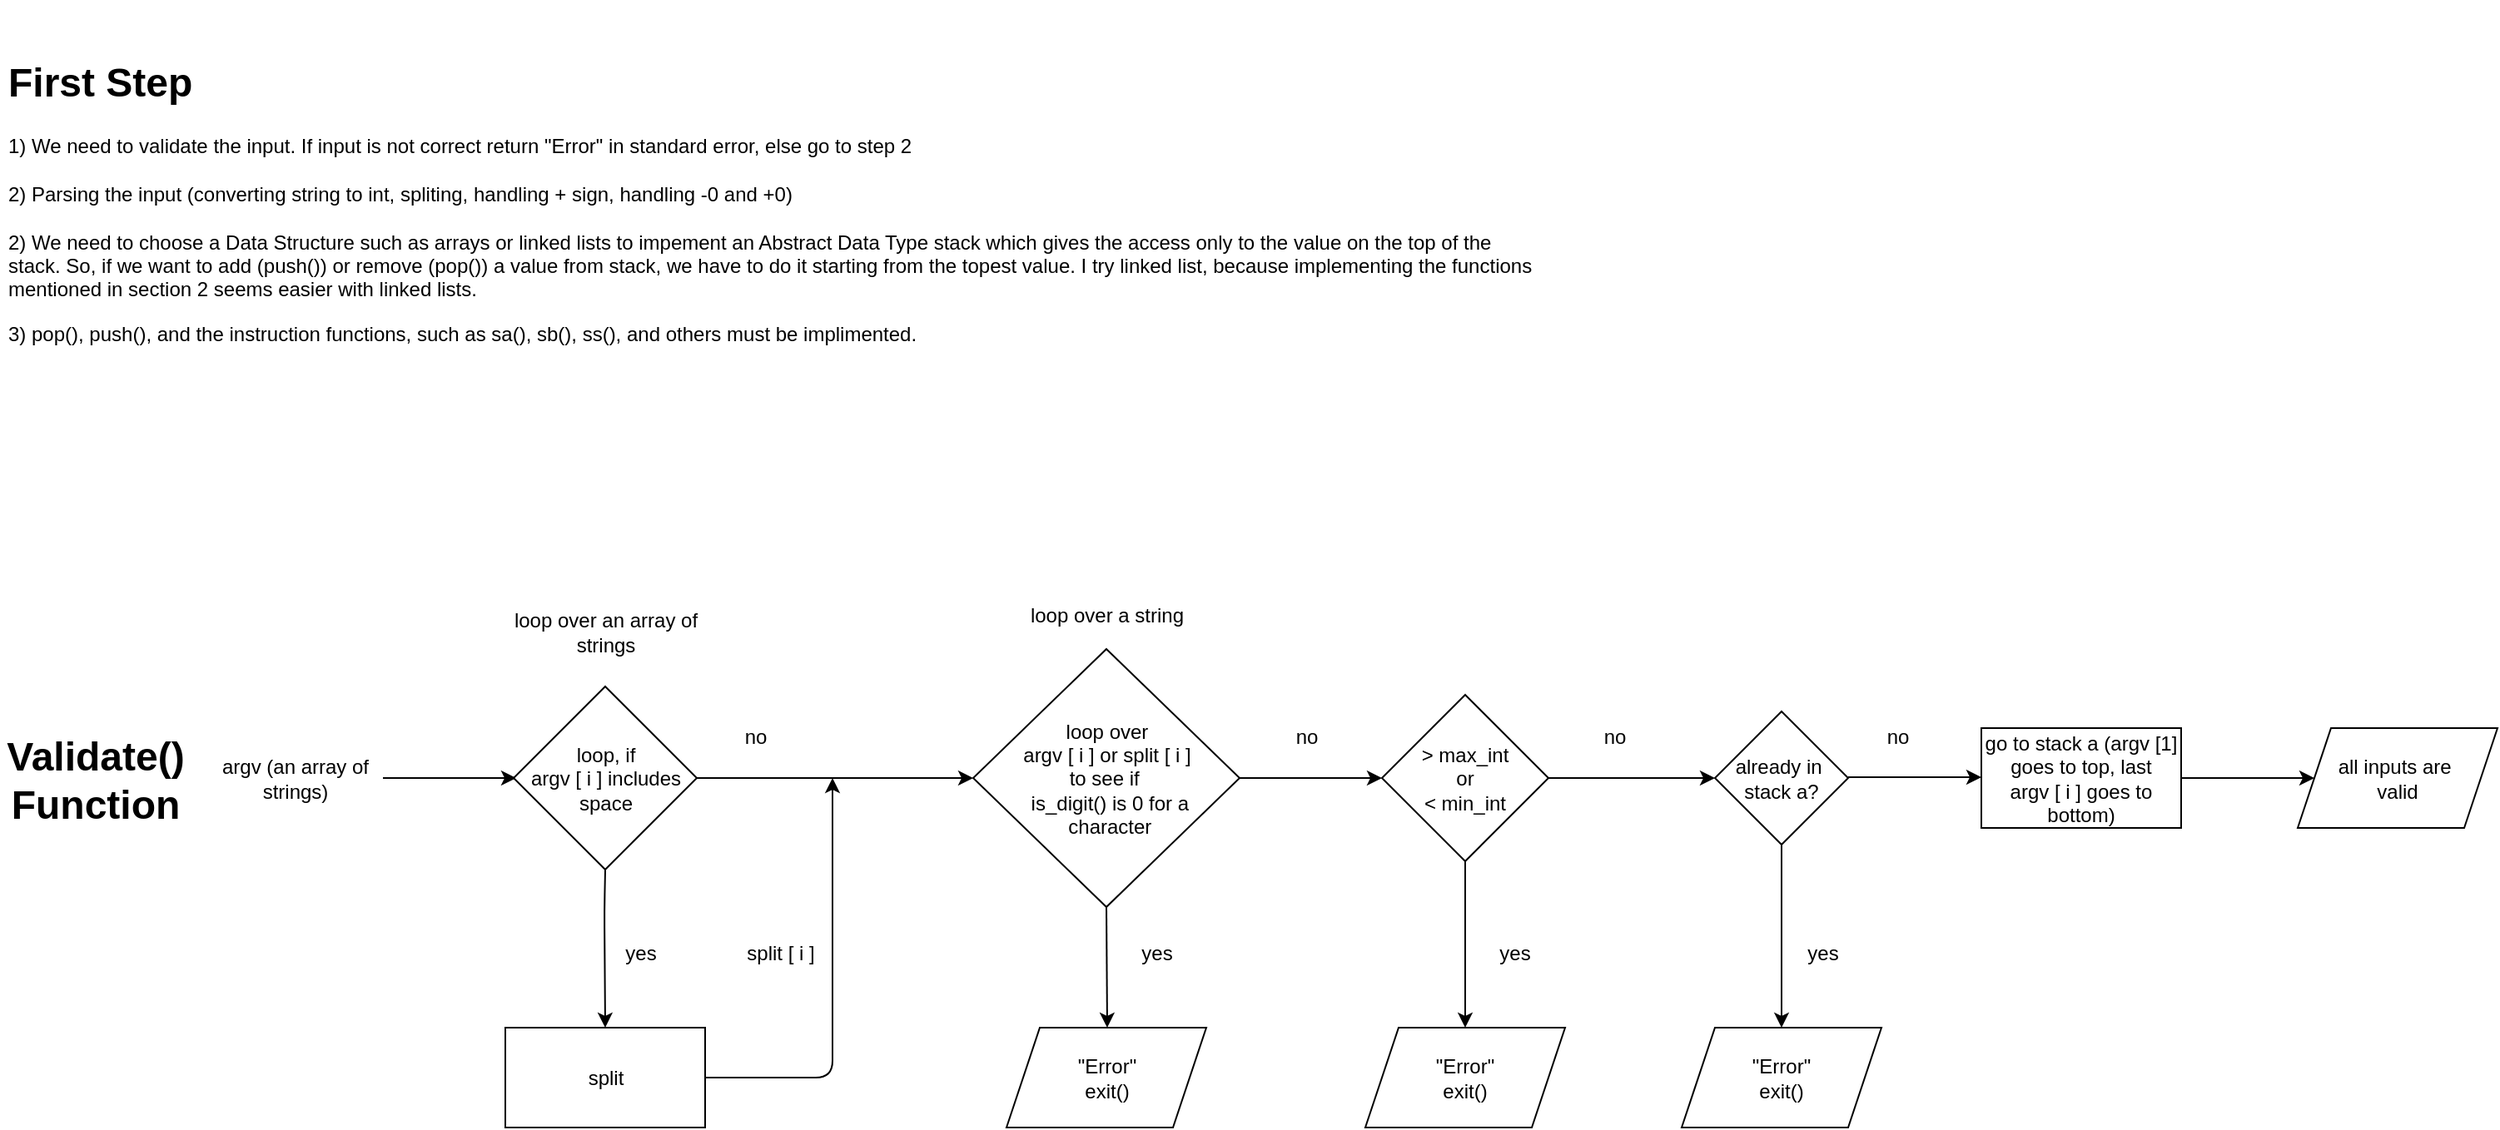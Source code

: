 <mxfile>
    <diagram id="0kl2FxtpxsIVNDlHt7WS" name="Page-1">
        <mxGraphModel dx="1683" dy="1222" grid="1" gridSize="10" guides="1" tooltips="1" connect="1" arrows="1" fold="1" page="1" pageScale="1" pageWidth="3300" pageHeight="4681" math="0" shadow="0">
            <root>
                <mxCell id="0"/>
                <mxCell id="1" parent="0"/>
                <mxCell id="45" value="&lt;h1&gt;&lt;br&gt;&lt;/h1&gt;" style="text;html=1;strokeColor=none;fillColor=none;spacing=5;spacingTop=-20;whiteSpace=wrap;overflow=hidden;rounded=0;" parent="1" vertex="1">
                    <mxGeometry x="40" y="30" width="190" height="120" as="geometry"/>
                </mxCell>
                <mxCell id="46" value="&lt;h1&gt;First Step&lt;/h1&gt;&lt;div&gt;1) We need to validate the input. If input is not correct return &quot;Error&quot; in standard error, else go to step 2&lt;/div&gt;&lt;div&gt;&lt;br&gt;&lt;/div&gt;&lt;div&gt;2) Parsing the input (converting string to int, spliting, handling + sign, handling -0 and +0)&lt;/div&gt;&lt;div&gt;&lt;br&gt;&lt;/div&gt;&lt;div&gt;2) We need to choose a Data Structure such as arrays or linked lists to impement an Abstract Data Type stack which gives the access only to the value on the top of the stack. So, if we want to add (push()) or remove (pop()) a value from stack, we have to do it starting from the topest value. I try linked list, because implementing the functions mentioned in section 2 seems easier with linked lists.&lt;/div&gt;&lt;p&gt;3) pop(), push(), and the instruction functions, such as sa(), sb(), ss(), and others must be implimented.&lt;/p&gt;" style="text;html=1;strokeColor=none;fillColor=none;spacing=5;spacingTop=-20;whiteSpace=wrap;overflow=hidden;rounded=0;" parent="1" vertex="1">
                    <mxGeometry x="10" y="50" width="930" height="280" as="geometry"/>
                </mxCell>
                <mxCell id="64" value="argv (an array of strings)" style="text;html=1;strokeColor=none;fillColor=none;align=center;verticalAlign=middle;whiteSpace=wrap;rounded=0;" parent="1" vertex="1">
                    <mxGeometry x="140" y="466.25" width="95" height="42.5" as="geometry"/>
                </mxCell>
                <mxCell id="66" value="" style="endArrow=classic;html=1;" parent="1" edge="1">
                    <mxGeometry width="50" height="50" relative="1" as="geometry">
                        <mxPoint x="240" y="487.5" as="sourcePoint"/>
                        <mxPoint x="320" y="487.5" as="targetPoint"/>
                    </mxGeometry>
                </mxCell>
                <mxCell id="67" value="loop, if &lt;br&gt;argv [ i ] includes space" style="rhombus;whiteSpace=wrap;html=1;" parent="1" vertex="1">
                    <mxGeometry x="318.5" y="432.5" width="110" height="110" as="geometry"/>
                </mxCell>
                <mxCell id="68" value="" style="endArrow=classic;html=1;entryX=0;entryY=0.5;entryDx=0;entryDy=0;exitX=1;exitY=0.5;exitDx=0;exitDy=0;" parent="1" source="67" target="77" edge="1">
                    <mxGeometry width="50" height="50" relative="1" as="geometry">
                        <mxPoint x="430" y="487.5" as="sourcePoint"/>
                        <mxPoint x="500" y="487.5" as="targetPoint"/>
                    </mxGeometry>
                </mxCell>
                <mxCell id="69" value="" style="endArrow=classic;html=1;exitX=0.5;exitY=1;exitDx=0;exitDy=0;entryX=0.5;entryY=0;entryDx=0;entryDy=0;" parent="1" source="67" target="71" edge="1">
                    <mxGeometry width="50" height="50" relative="1" as="geometry">
                        <mxPoint x="373" y="547.5" as="sourcePoint"/>
                        <mxPoint x="373" y="617.5" as="targetPoint"/>
                        <Array as="points">
                            <mxPoint x="373" y="567.5"/>
                        </Array>
                    </mxGeometry>
                </mxCell>
                <mxCell id="70" value="yes" style="text;html=1;strokeColor=none;fillColor=none;align=center;verticalAlign=middle;whiteSpace=wrap;rounded=0;" parent="1" vertex="1">
                    <mxGeometry x="365" y="577.5" width="60" height="30" as="geometry"/>
                </mxCell>
                <mxCell id="104" style="edgeStyle=none;html=1;" parent="1" source="71" edge="1">
                    <mxGeometry relative="1" as="geometry">
                        <mxPoint x="510" y="487.5" as="targetPoint"/>
                        <Array as="points">
                            <mxPoint x="510" y="667.5"/>
                        </Array>
                    </mxGeometry>
                </mxCell>
                <mxCell id="71" value="split" style="rounded=0;whiteSpace=wrap;html=1;" parent="1" vertex="1">
                    <mxGeometry x="313.5" y="637.5" width="120" height="60" as="geometry"/>
                </mxCell>
                <mxCell id="72" value="no" style="text;html=1;strokeColor=none;fillColor=none;align=center;verticalAlign=middle;whiteSpace=wrap;rounded=0;" parent="1" vertex="1">
                    <mxGeometry x="433.5" y="447.5" width="60" height="30" as="geometry"/>
                </mxCell>
                <mxCell id="124" style="edgeStyle=none;html=1;exitX=0.5;exitY=1;exitDx=0;exitDy=0;" parent="1" source="77" edge="1">
                    <mxGeometry relative="1" as="geometry">
                        <mxPoint x="675" y="637.5" as="targetPoint"/>
                    </mxGeometry>
                </mxCell>
                <mxCell id="77" value="loop over &lt;br&gt;argv [ i ] or split [ i ] &lt;br&gt;to see if&amp;nbsp;&lt;br&gt;&amp;nbsp;is_digit() is 0 for a&lt;br&gt;&amp;nbsp;character" style="rhombus;whiteSpace=wrap;html=1;" parent="1" vertex="1">
                    <mxGeometry x="594.5" y="410" width="160" height="155" as="geometry"/>
                </mxCell>
                <mxCell id="78" value="" style="endArrow=classic;html=1;exitX=1;exitY=0.5;exitDx=0;exitDy=0;" parent="1" source="77" edge="1">
                    <mxGeometry width="50" height="50" relative="1" as="geometry">
                        <mxPoint x="680" y="487.5" as="sourcePoint"/>
                        <mxPoint x="840" y="487.5" as="targetPoint"/>
                    </mxGeometry>
                </mxCell>
                <mxCell id="84" value="&lt;h1&gt;Validate() Function&lt;/h1&gt;" style="text;html=1;strokeColor=none;fillColor=none;spacing=5;spacingTop=-20;whiteSpace=wrap;overflow=hidden;rounded=0;align=center;" parent="1" vertex="1">
                    <mxGeometry x="10" y="455" width="115" height="70" as="geometry"/>
                </mxCell>
                <mxCell id="136" style="edgeStyle=none;html=1;exitX=1;exitY=0.5;exitDx=0;exitDy=0;entryX=0;entryY=0.5;entryDx=0;entryDy=0;" parent="1" source="102" target="135" edge="1">
                    <mxGeometry relative="1" as="geometry"/>
                </mxCell>
                <mxCell id="102" value="go to stack a (argv [1] goes to top, last &lt;br&gt;argv [ i ] goes to bottom)" style="rounded=0;whiteSpace=wrap;html=1;" parent="1" vertex="1">
                    <mxGeometry x="1200" y="457.5" width="120" height="60" as="geometry"/>
                </mxCell>
                <mxCell id="106" value="split [ i ]" style="text;html=1;strokeColor=none;fillColor=none;align=center;verticalAlign=middle;whiteSpace=wrap;rounded=0;" parent="1" vertex="1">
                    <mxGeometry x="448.5" y="577.5" width="60" height="30" as="geometry"/>
                </mxCell>
                <mxCell id="109" value="" style="edgeStyle=none;html=1;entryX=0.5;entryY=0;entryDx=0;entryDy=0;" parent="1" source="107" target="108" edge="1">
                    <mxGeometry relative="1" as="geometry">
                        <mxPoint x="895.5" y="597.5" as="targetPoint"/>
                    </mxGeometry>
                </mxCell>
                <mxCell id="115" style="edgeStyle=none;html=1;" parent="1" source="107" edge="1">
                    <mxGeometry relative="1" as="geometry">
                        <mxPoint x="1040" y="487.5" as="targetPoint"/>
                    </mxGeometry>
                </mxCell>
                <mxCell id="107" value="&amp;gt; max_int&lt;br&gt;or&lt;br&gt;&amp;lt; min_int" style="rhombus;whiteSpace=wrap;html=1;" parent="1" vertex="1">
                    <mxGeometry x="840" y="437.5" width="100" height="100" as="geometry"/>
                </mxCell>
                <mxCell id="108" value="&quot;Error&quot;&lt;br&gt;exit()" style="shape=parallelogram;perimeter=parallelogramPerimeter;whiteSpace=wrap;html=1;fixedSize=1;" parent="1" vertex="1">
                    <mxGeometry x="830" y="637.5" width="120" height="60" as="geometry"/>
                </mxCell>
                <mxCell id="111" value="yes" style="text;html=1;strokeColor=none;fillColor=none;align=center;verticalAlign=middle;whiteSpace=wrap;rounded=0;" parent="1" vertex="1">
                    <mxGeometry x="890" y="577.5" width="60" height="30" as="geometry"/>
                </mxCell>
                <mxCell id="112" value="no" style="text;html=1;strokeColor=none;fillColor=none;align=center;verticalAlign=middle;whiteSpace=wrap;rounded=0;" parent="1" vertex="1">
                    <mxGeometry x="950" y="447.5" width="60" height="30" as="geometry"/>
                </mxCell>
                <mxCell id="125" value="yes" style="text;html=1;strokeColor=none;fillColor=none;align=center;verticalAlign=middle;whiteSpace=wrap;rounded=0;" parent="1" vertex="1">
                    <mxGeometry x="674.5" y="577.5" width="60" height="30" as="geometry"/>
                </mxCell>
                <mxCell id="126" value="&quot;Error&quot;&lt;br&gt;exit()" style="shape=parallelogram;perimeter=parallelogramPerimeter;whiteSpace=wrap;html=1;fixedSize=1;" parent="1" vertex="1">
                    <mxGeometry x="614.5" y="637.5" width="120" height="60" as="geometry"/>
                </mxCell>
                <mxCell id="127" value="no" style="text;html=1;strokeColor=none;fillColor=none;align=center;verticalAlign=middle;whiteSpace=wrap;rounded=0;" parent="1" vertex="1">
                    <mxGeometry x="765" y="447.5" width="60" height="30" as="geometry"/>
                </mxCell>
                <mxCell id="128" value="" style="endArrow=classic;html=1;" parent="1" edge="1">
                    <mxGeometry width="50" height="50" relative="1" as="geometry">
                        <mxPoint x="1120" y="487" as="sourcePoint"/>
                        <mxPoint x="1200" y="487" as="targetPoint"/>
                    </mxGeometry>
                </mxCell>
                <mxCell id="130" style="edgeStyle=none;html=1;exitX=0.5;exitY=1;exitDx=0;exitDy=0;entryX=0.5;entryY=0;entryDx=0;entryDy=0;" parent="1" source="129" target="132" edge="1">
                    <mxGeometry relative="1" as="geometry">
                        <mxPoint x="1080" y="597.5" as="targetPoint"/>
                    </mxGeometry>
                </mxCell>
                <mxCell id="129" value="already in&amp;nbsp;&lt;br&gt;stack a?" style="rhombus;whiteSpace=wrap;html=1;" parent="1" vertex="1">
                    <mxGeometry x="1040" y="447.5" width="80" height="80" as="geometry"/>
                </mxCell>
                <mxCell id="131" value="yes" style="text;html=1;strokeColor=none;fillColor=none;align=center;verticalAlign=middle;whiteSpace=wrap;rounded=0;" parent="1" vertex="1">
                    <mxGeometry x="1075" y="577.5" width="60" height="30" as="geometry"/>
                </mxCell>
                <mxCell id="132" value="&quot;Error&quot;&lt;br&gt;exit()" style="shape=parallelogram;perimeter=parallelogramPerimeter;whiteSpace=wrap;html=1;fixedSize=1;" parent="1" vertex="1">
                    <mxGeometry x="1020" y="637.5" width="120" height="60" as="geometry"/>
                </mxCell>
                <mxCell id="134" value="no" style="text;html=1;strokeColor=none;fillColor=none;align=center;verticalAlign=middle;whiteSpace=wrap;rounded=0;" parent="1" vertex="1">
                    <mxGeometry x="1120" y="447.5" width="60" height="30" as="geometry"/>
                </mxCell>
                <mxCell id="135" value="all inputs are&amp;nbsp;&lt;br&gt;valid" style="shape=parallelogram;perimeter=parallelogramPerimeter;whiteSpace=wrap;html=1;fixedSize=1;" parent="1" vertex="1">
                    <mxGeometry x="1390" y="457.5" width="120" height="60" as="geometry"/>
                </mxCell>
                <mxCell id="138" value="loop over an array of strings" style="text;html=1;strokeColor=none;fillColor=none;align=center;verticalAlign=middle;whiteSpace=wrap;rounded=0;" parent="1" vertex="1">
                    <mxGeometry x="298.5" y="380" width="150" height="40" as="geometry"/>
                </mxCell>
                <mxCell id="140" value="loop over a string" style="text;html=1;strokeColor=none;fillColor=none;align=center;verticalAlign=middle;whiteSpace=wrap;rounded=0;" parent="1" vertex="1">
                    <mxGeometry x="599.5" y="370" width="150" height="40" as="geometry"/>
                </mxCell>
            </root>
        </mxGraphModel>
    </diagram>
</mxfile>